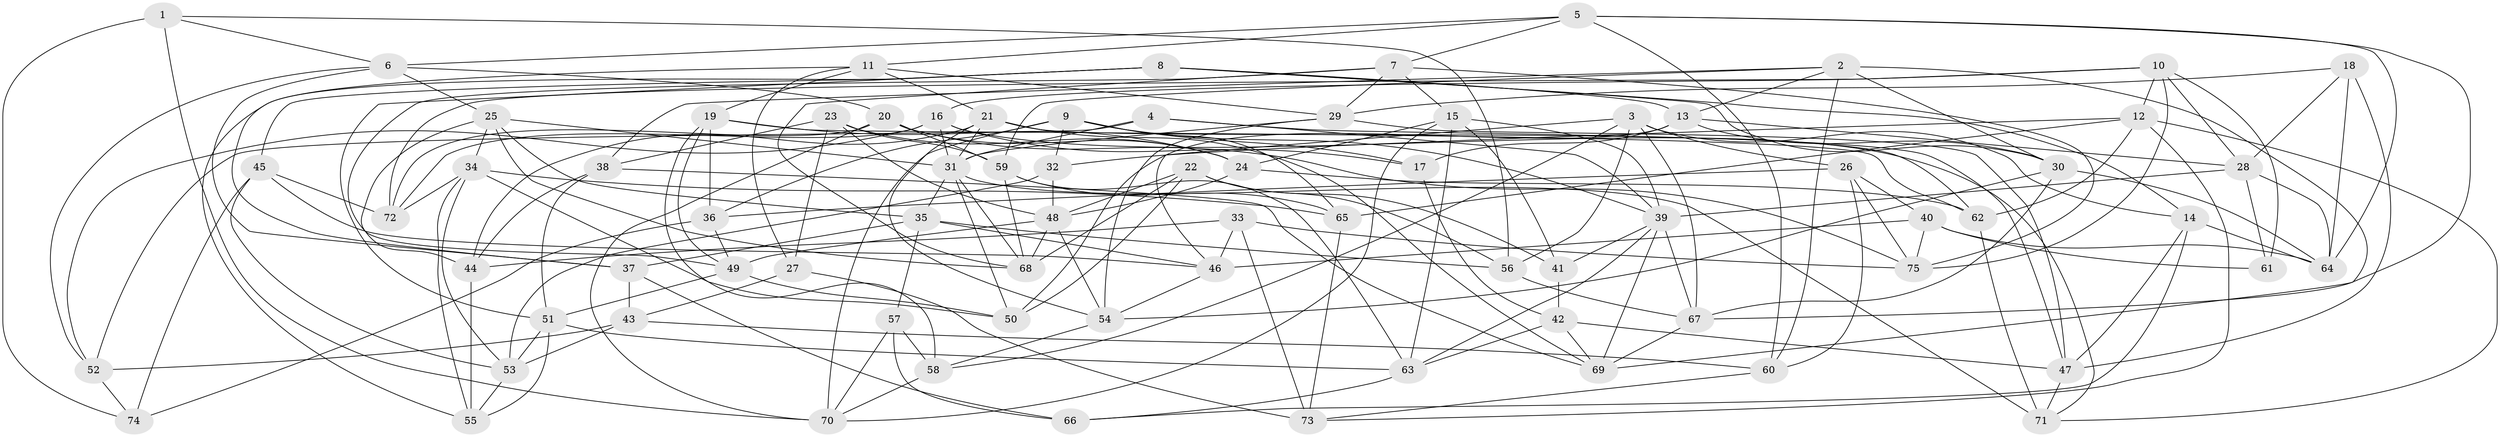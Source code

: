 // original degree distribution, {4: 1.0}
// Generated by graph-tools (version 1.1) at 2025/03/03/09/25 03:03:04]
// undirected, 75 vertices, 204 edges
graph export_dot {
graph [start="1"]
  node [color=gray90,style=filled];
  1;
  2;
  3;
  4;
  5;
  6;
  7;
  8;
  9;
  10;
  11;
  12;
  13;
  14;
  15;
  16;
  17;
  18;
  19;
  20;
  21;
  22;
  23;
  24;
  25;
  26;
  27;
  28;
  29;
  30;
  31;
  32;
  33;
  34;
  35;
  36;
  37;
  38;
  39;
  40;
  41;
  42;
  43;
  44;
  45;
  46;
  47;
  48;
  49;
  50;
  51;
  52;
  53;
  54;
  55;
  56;
  57;
  58;
  59;
  60;
  61;
  62;
  63;
  64;
  65;
  66;
  67;
  68;
  69;
  70;
  71;
  72;
  73;
  74;
  75;
  1 -- 6 [weight=1.0];
  1 -- 56 [weight=1.0];
  1 -- 70 [weight=1.0];
  1 -- 74 [weight=1.0];
  2 -- 13 [weight=1.0];
  2 -- 30 [weight=1.0];
  2 -- 38 [weight=1.0];
  2 -- 59 [weight=1.0];
  2 -- 60 [weight=1.0];
  2 -- 69 [weight=1.0];
  3 -- 14 [weight=1.0];
  3 -- 26 [weight=1.0];
  3 -- 46 [weight=1.0];
  3 -- 56 [weight=1.0];
  3 -- 58 [weight=1.0];
  3 -- 67 [weight=1.0];
  4 -- 31 [weight=1.0];
  4 -- 39 [weight=1.0];
  4 -- 47 [weight=1.0];
  4 -- 52 [weight=1.0];
  5 -- 6 [weight=1.0];
  5 -- 7 [weight=1.0];
  5 -- 11 [weight=1.0];
  5 -- 60 [weight=1.0];
  5 -- 64 [weight=1.0];
  5 -- 67 [weight=1.0];
  6 -- 20 [weight=1.0];
  6 -- 25 [weight=1.0];
  6 -- 37 [weight=1.0];
  6 -- 52 [weight=1.0];
  7 -- 15 [weight=1.0];
  7 -- 29 [weight=1.0];
  7 -- 49 [weight=1.0];
  7 -- 68 [weight=1.0];
  7 -- 75 [weight=1.0];
  8 -- 13 [weight=1.0];
  8 -- 14 [weight=1.0];
  8 -- 30 [weight=1.0];
  8 -- 45 [weight=1.0];
  8 -- 51 [weight=1.0];
  8 -- 55 [weight=1.0];
  9 -- 17 [weight=1.0];
  9 -- 32 [weight=1.0];
  9 -- 36 [weight=1.0];
  9 -- 39 [weight=1.0];
  9 -- 65 [weight=1.0];
  9 -- 70 [weight=1.0];
  10 -- 12 [weight=1.0];
  10 -- 16 [weight=1.0];
  10 -- 28 [weight=1.0];
  10 -- 61 [weight=1.0];
  10 -- 72 [weight=1.0];
  10 -- 75 [weight=1.0];
  11 -- 19 [weight=1.0];
  11 -- 21 [weight=1.0];
  11 -- 27 [weight=1.0];
  11 -- 29 [weight=1.0];
  11 -- 37 [weight=1.0];
  12 -- 32 [weight=1.0];
  12 -- 62 [weight=1.0];
  12 -- 65 [weight=1.0];
  12 -- 71 [weight=1.0];
  12 -- 73 [weight=1.0];
  13 -- 17 [weight=1.0];
  13 -- 28 [weight=1.0];
  13 -- 30 [weight=1.0];
  13 -- 50 [weight=1.0];
  14 -- 47 [weight=1.0];
  14 -- 64 [weight=1.0];
  14 -- 66 [weight=2.0];
  15 -- 24 [weight=1.0];
  15 -- 39 [weight=1.0];
  15 -- 41 [weight=1.0];
  15 -- 63 [weight=1.0];
  15 -- 70 [weight=1.0];
  16 -- 17 [weight=1.0];
  16 -- 31 [weight=1.0];
  16 -- 52 [weight=1.0];
  16 -- 71 [weight=1.0];
  16 -- 72 [weight=1.0];
  17 -- 42 [weight=1.0];
  18 -- 28 [weight=1.0];
  18 -- 29 [weight=1.0];
  18 -- 47 [weight=1.0];
  18 -- 64 [weight=1.0];
  19 -- 24 [weight=1.0];
  19 -- 36 [weight=1.0];
  19 -- 49 [weight=1.0];
  19 -- 58 [weight=1.0];
  19 -- 62 [weight=1.0];
  20 -- 24 [weight=1.0];
  20 -- 59 [weight=1.0];
  20 -- 70 [weight=1.0];
  20 -- 72 [weight=1.0];
  20 -- 75 [weight=1.0];
  21 -- 31 [weight=1.0];
  21 -- 44 [weight=1.0];
  21 -- 54 [weight=1.0];
  21 -- 62 [weight=1.0];
  21 -- 69 [weight=1.0];
  22 -- 41 [weight=2.0];
  22 -- 48 [weight=2.0];
  22 -- 50 [weight=1.0];
  22 -- 56 [weight=2.0];
  22 -- 68 [weight=1.0];
  23 -- 24 [weight=1.0];
  23 -- 27 [weight=1.0];
  23 -- 38 [weight=2.0];
  23 -- 48 [weight=1.0];
  23 -- 59 [weight=1.0];
  24 -- 48 [weight=1.0];
  24 -- 62 [weight=1.0];
  25 -- 31 [weight=1.0];
  25 -- 34 [weight=1.0];
  25 -- 35 [weight=1.0];
  25 -- 44 [weight=1.0];
  25 -- 68 [weight=1.0];
  26 -- 36 [weight=1.0];
  26 -- 40 [weight=1.0];
  26 -- 60 [weight=2.0];
  26 -- 75 [weight=1.0];
  27 -- 43 [weight=1.0];
  27 -- 73 [weight=1.0];
  28 -- 39 [weight=1.0];
  28 -- 61 [weight=1.0];
  28 -- 64 [weight=1.0];
  29 -- 31 [weight=1.0];
  29 -- 47 [weight=1.0];
  29 -- 54 [weight=1.0];
  30 -- 54 [weight=1.0];
  30 -- 64 [weight=1.0];
  30 -- 67 [weight=1.0];
  31 -- 35 [weight=1.0];
  31 -- 50 [weight=2.0];
  31 -- 68 [weight=1.0];
  31 -- 71 [weight=1.0];
  32 -- 48 [weight=1.0];
  32 -- 53 [weight=1.0];
  33 -- 44 [weight=1.0];
  33 -- 46 [weight=1.0];
  33 -- 73 [weight=1.0];
  33 -- 75 [weight=1.0];
  34 -- 50 [weight=1.0];
  34 -- 53 [weight=1.0];
  34 -- 55 [weight=1.0];
  34 -- 65 [weight=1.0];
  34 -- 72 [weight=1.0];
  35 -- 37 [weight=1.0];
  35 -- 46 [weight=1.0];
  35 -- 56 [weight=1.0];
  35 -- 57 [weight=1.0];
  36 -- 49 [weight=1.0];
  36 -- 74 [weight=2.0];
  37 -- 43 [weight=2.0];
  37 -- 66 [weight=1.0];
  38 -- 44 [weight=1.0];
  38 -- 51 [weight=1.0];
  38 -- 69 [weight=1.0];
  39 -- 41 [weight=1.0];
  39 -- 63 [weight=1.0];
  39 -- 67 [weight=1.0];
  39 -- 69 [weight=1.0];
  40 -- 46 [weight=1.0];
  40 -- 61 [weight=2.0];
  40 -- 64 [weight=1.0];
  40 -- 75 [weight=1.0];
  41 -- 42 [weight=2.0];
  42 -- 47 [weight=1.0];
  42 -- 63 [weight=1.0];
  42 -- 69 [weight=1.0];
  43 -- 52 [weight=1.0];
  43 -- 53 [weight=1.0];
  43 -- 60 [weight=1.0];
  44 -- 55 [weight=2.0];
  45 -- 46 [weight=1.0];
  45 -- 53 [weight=1.0];
  45 -- 72 [weight=2.0];
  45 -- 74 [weight=1.0];
  46 -- 54 [weight=1.0];
  47 -- 71 [weight=1.0];
  48 -- 49 [weight=1.0];
  48 -- 54 [weight=1.0];
  48 -- 68 [weight=1.0];
  49 -- 50 [weight=1.0];
  49 -- 51 [weight=1.0];
  51 -- 53 [weight=1.0];
  51 -- 55 [weight=1.0];
  51 -- 63 [weight=1.0];
  52 -- 74 [weight=2.0];
  53 -- 55 [weight=1.0];
  54 -- 58 [weight=1.0];
  56 -- 67 [weight=1.0];
  57 -- 58 [weight=2.0];
  57 -- 66 [weight=2.0];
  57 -- 70 [weight=1.0];
  58 -- 70 [weight=1.0];
  59 -- 63 [weight=1.0];
  59 -- 65 [weight=1.0];
  59 -- 68 [weight=1.0];
  60 -- 73 [weight=1.0];
  62 -- 71 [weight=2.0];
  63 -- 66 [weight=1.0];
  65 -- 73 [weight=2.0];
  67 -- 69 [weight=1.0];
}
